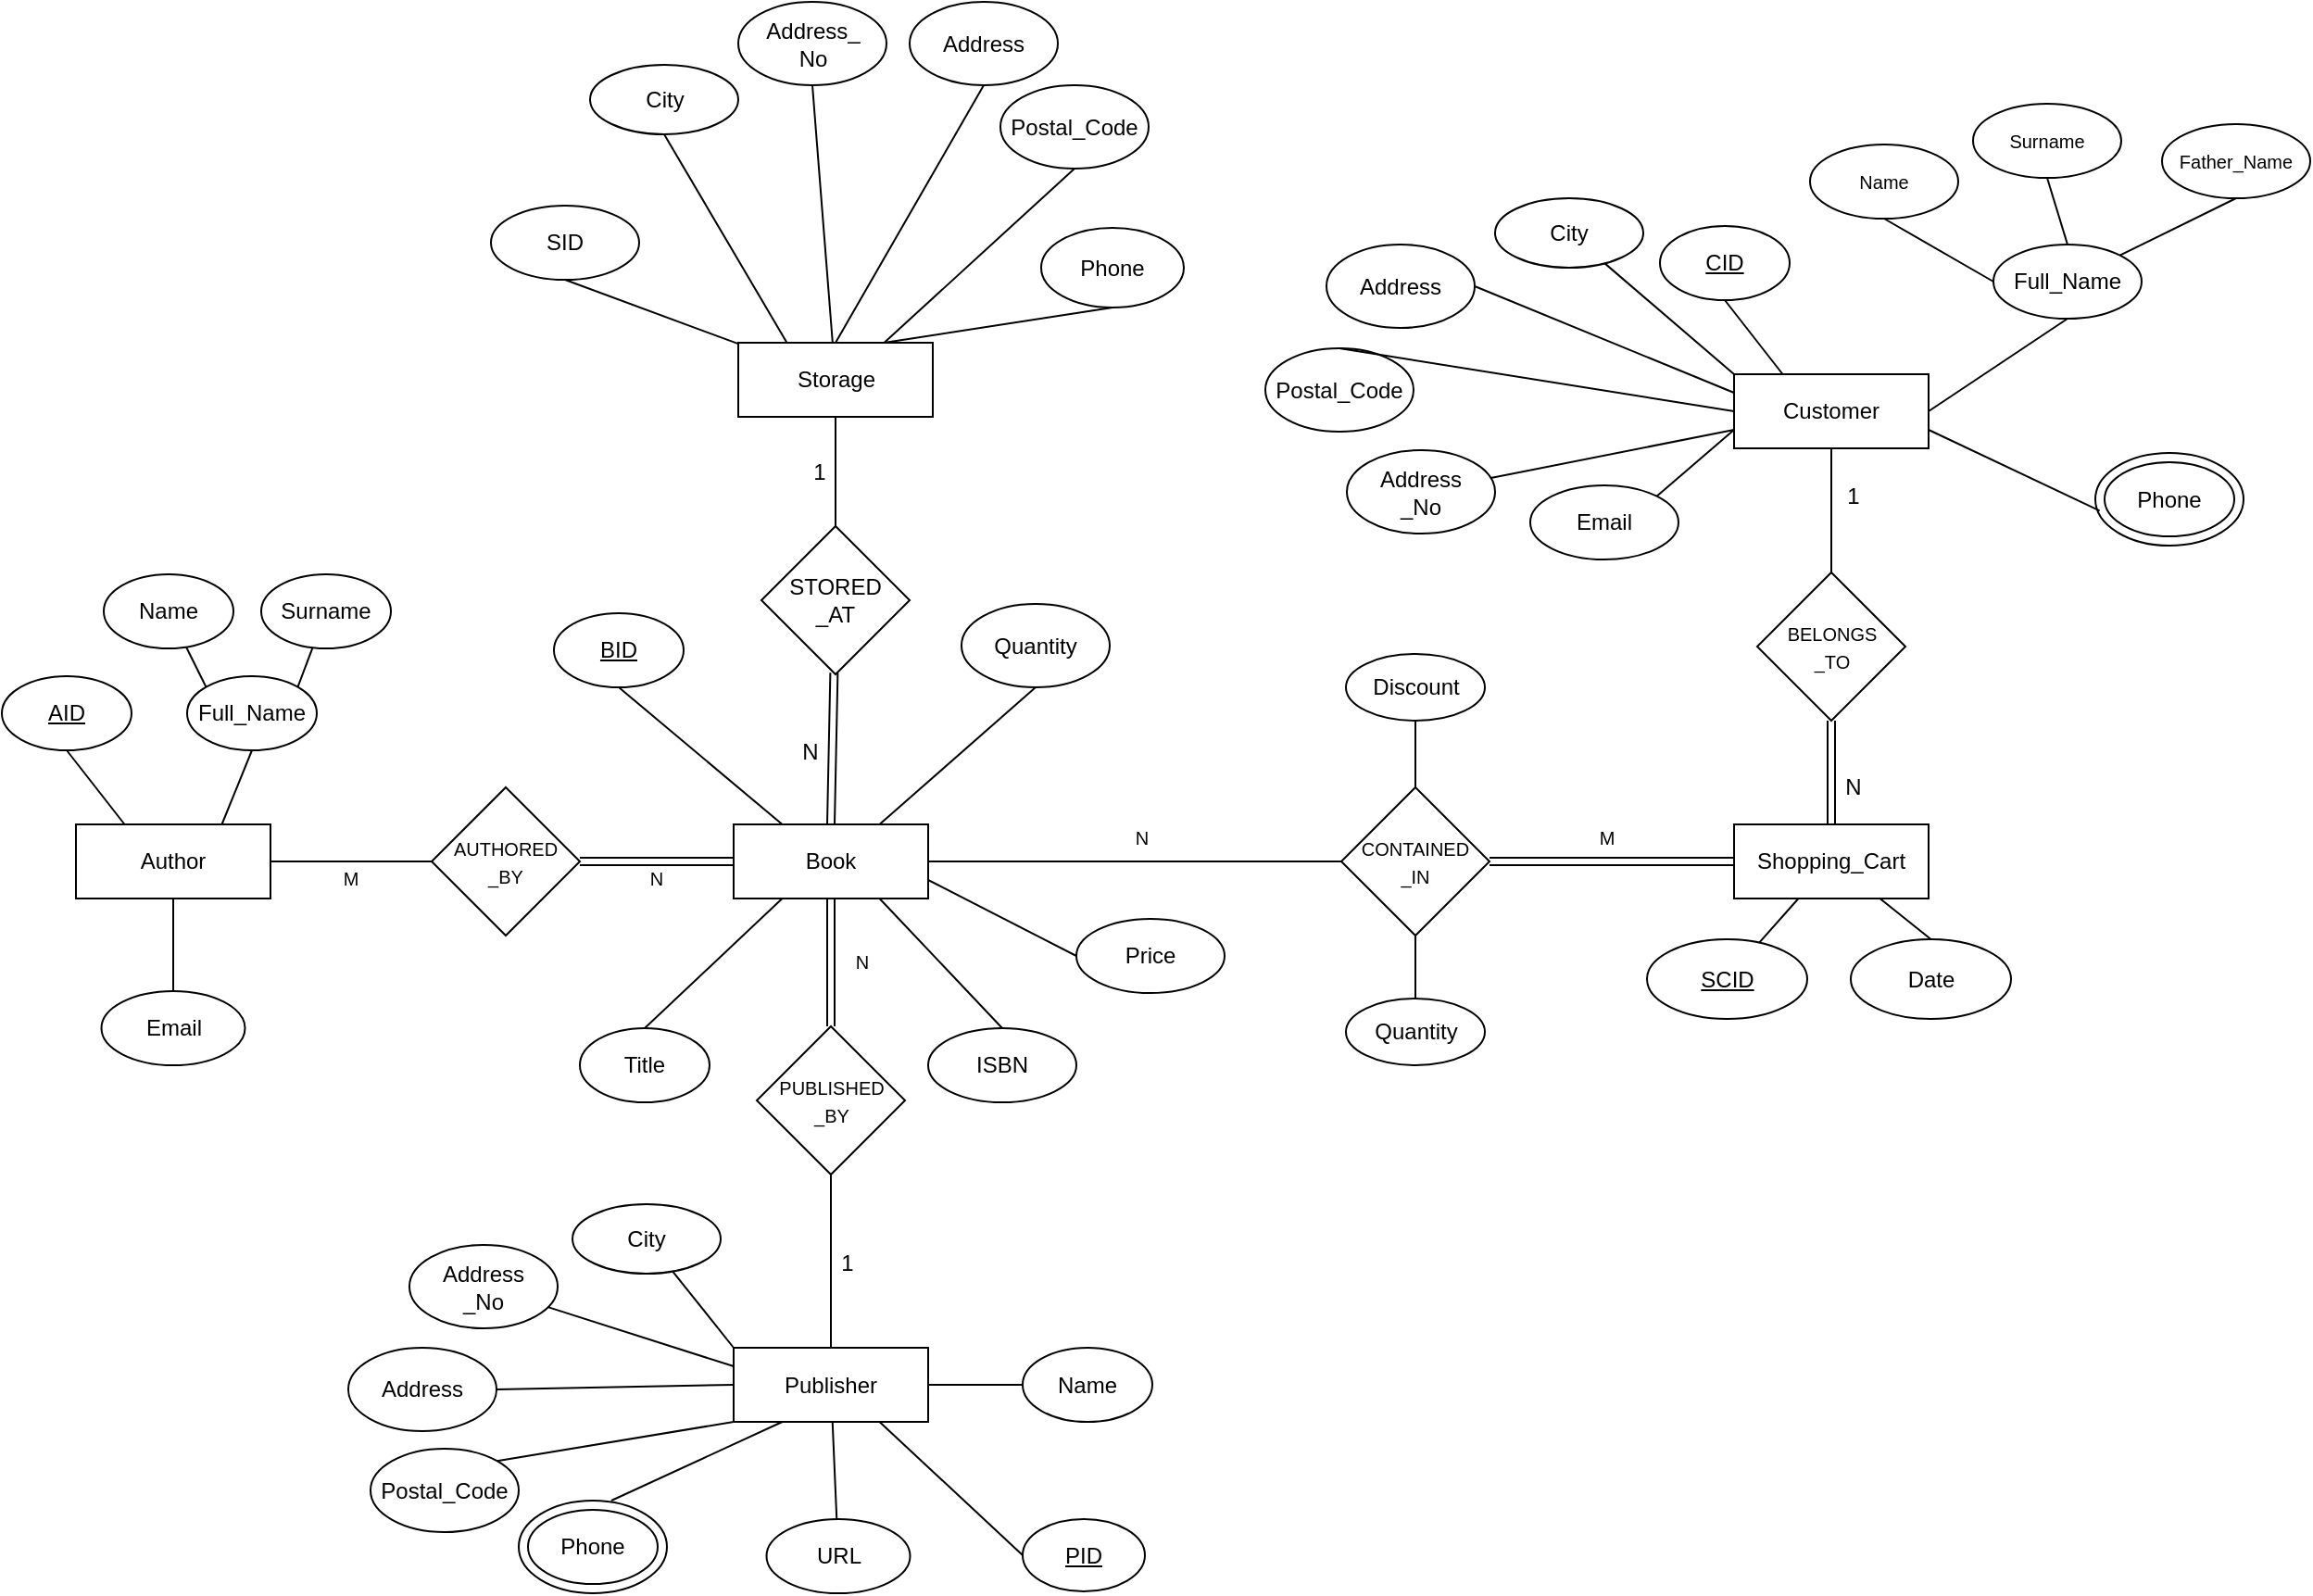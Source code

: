 <mxfile version="20.6.0" type="github">
  <diagram id="VsgBfveyjFz6Jx_ch1yv" name="Page-1">
    <mxGraphModel dx="2831" dy="794" grid="1" gridSize="11" guides="1" tooltips="1" connect="1" arrows="0" fold="1" page="1" pageScale="1" pageWidth="1169" pageHeight="1654" math="0" shadow="0">
      <root>
        <mxCell id="0" />
        <mxCell id="1" parent="0" />
        <mxCell id="6fTI-SqCHsq5oNUSL6ju-141" value="1" style="edgeStyle=none;rounded=0;orthogonalLoop=1;jettySize=auto;html=1;exitX=0.5;exitY=1;exitDx=0;exitDy=0;entryX=0.5;entryY=0;entryDx=0;entryDy=0;labelBackgroundColor=none;strokeColor=#000000;fontSize=12;startFill=1;endArrow=none;endFill=0;" parent="1" source="6fTI-SqCHsq5oNUSL6ju-108" target="6fTI-SqCHsq5oNUSL6ju-129" edge="1">
          <mxGeometry y="-9" relative="1" as="geometry">
            <mxPoint as="offset" />
          </mxGeometry>
        </mxCell>
        <mxCell id="6fTI-SqCHsq5oNUSL6ju-147" value="" style="group" parent="1" vertex="1" connectable="0">
          <mxGeometry x="12" y="847" width="602" height="265" as="geometry" />
        </mxCell>
        <mxCell id="6fTI-SqCHsq5oNUSL6ju-105" value="" style="group" parent="6fTI-SqCHsq5oNUSL6ju-147" vertex="1" connectable="0">
          <mxGeometry width="478.75" height="265" as="geometry" />
        </mxCell>
        <mxCell id="6fTI-SqCHsq5oNUSL6ju-64" value="Publisher" style="rounded=0;whiteSpace=wrap;html=1;" parent="6fTI-SqCHsq5oNUSL6ju-105" vertex="1">
          <mxGeometry x="306" y="132.5" width="105" height="40" as="geometry" />
        </mxCell>
        <mxCell id="6fTI-SqCHsq5oNUSL6ju-73" value="URL" style="ellipse;whiteSpace=wrap;html=1;rounded=0;" parent="6fTI-SqCHsq5oNUSL6ju-105" vertex="1">
          <mxGeometry x="323.75" y="225" width="77.5" height="40" as="geometry" />
        </mxCell>
        <mxCell id="6fTI-SqCHsq5oNUSL6ju-63" value="" style="edgeStyle=none;rounded=0;orthogonalLoop=1;jettySize=auto;html=1;fontSize=12;startFill=1;endArrow=none;endFill=0;" parent="6fTI-SqCHsq5oNUSL6ju-105" source="6fTI-SqCHsq5oNUSL6ju-64" target="6fTI-SqCHsq5oNUSL6ju-73" edge="1">
          <mxGeometry relative="1" as="geometry" />
        </mxCell>
        <mxCell id="6fTI-SqCHsq5oNUSL6ju-74" style="rounded=0;orthogonalLoop=1;jettySize=auto;html=1;exitX=0;exitY=0.5;exitDx=0;exitDy=0;entryX=1;entryY=0.5;entryDx=0;entryDy=0;fontSize=10;endArrow=none;endFill=0;" parent="6fTI-SqCHsq5oNUSL6ju-105" source="6fTI-SqCHsq5oNUSL6ju-64" target="6fTI-SqCHsq5oNUSL6ju-82" edge="1">
          <mxGeometry relative="1" as="geometry">
            <mxPoint x="255" y="120" as="sourcePoint" />
          </mxGeometry>
        </mxCell>
        <mxCell id="6fTI-SqCHsq5oNUSL6ju-76" value="" style="group" parent="6fTI-SqCHsq5oNUSL6ju-105" vertex="1" connectable="0">
          <mxGeometry x="190" y="215" width="80" height="50" as="geometry" />
        </mxCell>
        <mxCell id="6fTI-SqCHsq5oNUSL6ju-77" value="Phone" style="ellipse;whiteSpace=wrap;html=1;perimeterSpacing=0;shadow=0;perimeter=none;" parent="6fTI-SqCHsq5oNUSL6ju-76" vertex="1">
          <mxGeometry width="80" height="50" as="geometry" />
        </mxCell>
        <mxCell id="6fTI-SqCHsq5oNUSL6ju-78" value="Phone" style="ellipse;whiteSpace=wrap;html=1;perimeterSpacing=0;shadow=0;perimeter=none;" parent="6fTI-SqCHsq5oNUSL6ju-76" vertex="1">
          <mxGeometry x="5" y="5" width="70" height="40" as="geometry" />
        </mxCell>
        <mxCell id="6fTI-SqCHsq5oNUSL6ju-96" style="edgeStyle=none;rounded=0;orthogonalLoop=1;jettySize=auto;html=1;exitX=0.25;exitY=1;exitDx=0;exitDy=0;entryX=0.625;entryY=0;entryDx=0;entryDy=0;entryPerimeter=0;fontSize=10;startFill=1;endArrow=none;endFill=0;" parent="6fTI-SqCHsq5oNUSL6ju-105" source="6fTI-SqCHsq5oNUSL6ju-64" target="6fTI-SqCHsq5oNUSL6ju-77" edge="1">
          <mxGeometry relative="1" as="geometry" />
        </mxCell>
        <mxCell id="6fTI-SqCHsq5oNUSL6ju-82" value="Address" style="ellipse;whiteSpace=wrap;html=1;rounded=0;" parent="6fTI-SqCHsq5oNUSL6ju-105" vertex="1">
          <mxGeometry x="98" y="132.5" width="80" height="45" as="geometry" />
        </mxCell>
        <mxCell id="6fTI-SqCHsq5oNUSL6ju-83" value="City" style="ellipse;whiteSpace=wrap;html=1;rounded=0;" parent="6fTI-SqCHsq5oNUSL6ju-105" vertex="1">
          <mxGeometry x="219" y="55" width="80" height="37.5" as="geometry" />
        </mxCell>
        <mxCell id="6fTI-SqCHsq5oNUSL6ju-79" value="" style="rounded=0;orthogonalLoop=1;jettySize=auto;html=1;fontSize=10;endArrow=none;endFill=0;exitX=0;exitY=0;exitDx=0;exitDy=0;" parent="6fTI-SqCHsq5oNUSL6ju-105" source="6fTI-SqCHsq5oNUSL6ju-64" target="6fTI-SqCHsq5oNUSL6ju-83" edge="1">
          <mxGeometry relative="1" as="geometry" />
        </mxCell>
        <mxCell id="6fTI-SqCHsq5oNUSL6ju-84" value="Address&lt;br&gt;_No" style="ellipse;whiteSpace=wrap;html=1;rounded=0;" parent="6fTI-SqCHsq5oNUSL6ju-105" vertex="1">
          <mxGeometry x="131" y="77" width="80" height="45" as="geometry" />
        </mxCell>
        <mxCell id="6fTI-SqCHsq5oNUSL6ju-80" value="" style="rounded=0;orthogonalLoop=1;jettySize=auto;html=1;fontSize=10;endArrow=none;endFill=0;exitX=0;exitY=0.25;exitDx=0;exitDy=0;" parent="6fTI-SqCHsq5oNUSL6ju-105" source="6fTI-SqCHsq5oNUSL6ju-64" target="6fTI-SqCHsq5oNUSL6ju-84" edge="1">
          <mxGeometry relative="1" as="geometry" />
        </mxCell>
        <mxCell id="i2r0r5sgJxietmi1e1di-18" style="edgeStyle=none;rounded=0;orthogonalLoop=1;jettySize=auto;html=1;exitX=1;exitY=0;exitDx=0;exitDy=0;entryX=0;entryY=1;entryDx=0;entryDy=0;endArrow=none;endFill=0;" parent="6fTI-SqCHsq5oNUSL6ju-105" source="6fTI-SqCHsq5oNUSL6ju-85" target="6fTI-SqCHsq5oNUSL6ju-64" edge="1">
          <mxGeometry relative="1" as="geometry" />
        </mxCell>
        <mxCell id="6fTI-SqCHsq5oNUSL6ju-85" value="Postal_Code" style="ellipse;whiteSpace=wrap;html=1;rounded=0;" parent="6fTI-SqCHsq5oNUSL6ju-105" vertex="1">
          <mxGeometry x="110" y="187" width="80" height="45" as="geometry" />
        </mxCell>
        <mxCell id="6fTI-SqCHsq5oNUSL6ju-101" value="Name" style="ellipse;whiteSpace=wrap;html=1;" parent="6fTI-SqCHsq5oNUSL6ju-147" vertex="1">
          <mxGeometry x="462" y="132.5" width="70" height="40" as="geometry" />
        </mxCell>
        <mxCell id="6fTI-SqCHsq5oNUSL6ju-145" style="edgeStyle=none;rounded=0;orthogonalLoop=1;jettySize=auto;html=1;exitX=1;exitY=0.5;exitDx=0;exitDy=0;entryX=0;entryY=0.5;entryDx=0;entryDy=0;labelBackgroundColor=none;strokeColor=#000000;fontSize=12;startFill=1;endArrow=none;endFill=0;" parent="6fTI-SqCHsq5oNUSL6ju-147" source="6fTI-SqCHsq5oNUSL6ju-64" target="6fTI-SqCHsq5oNUSL6ju-101" edge="1">
          <mxGeometry relative="1" as="geometry" />
        </mxCell>
        <mxCell id="6fTI-SqCHsq5oNUSL6ju-67" value="&lt;u&gt;PID&lt;/u&gt;" style="ellipse;whiteSpace=wrap;html=1;" parent="6fTI-SqCHsq5oNUSL6ju-147" vertex="1">
          <mxGeometry x="462" y="225" width="66" height="39" as="geometry" />
        </mxCell>
        <mxCell id="6fTI-SqCHsq5oNUSL6ju-146" style="edgeStyle=none;rounded=0;orthogonalLoop=1;jettySize=auto;html=1;exitX=0.75;exitY=1;exitDx=0;exitDy=0;entryX=0;entryY=0.5;entryDx=0;entryDy=0;labelBackgroundColor=none;strokeColor=#000000;fontSize=12;startFill=1;endArrow=none;endFill=0;" parent="6fTI-SqCHsq5oNUSL6ju-147" source="6fTI-SqCHsq5oNUSL6ju-64" target="6fTI-SqCHsq5oNUSL6ju-67" edge="1">
          <mxGeometry relative="1" as="geometry" />
        </mxCell>
        <mxCell id="6fTI-SqCHsq5oNUSL6ju-148" value="1" style="edgeStyle=none;rounded=0;orthogonalLoop=1;jettySize=auto;html=1;exitX=0.5;exitY=1;exitDx=0;exitDy=0;entryX=0.5;entryY=0;entryDx=0;entryDy=0;labelBackgroundColor=none;strokeColor=#000000;fontSize=12;startFill=1;endArrow=none;endFill=0;" parent="1" source="6fTI-SqCHsq5oNUSL6ju-55" target="6fTI-SqCHsq5oNUSL6ju-64" edge="1">
          <mxGeometry x="0.026" y="8" relative="1" as="geometry">
            <mxPoint as="offset" />
          </mxGeometry>
        </mxCell>
        <mxCell id="6fTI-SqCHsq5oNUSL6ju-207" style="edgeStyle=none;rounded=0;orthogonalLoop=1;jettySize=auto;html=1;exitX=1;exitY=0.75;exitDx=0;exitDy=0;entryX=0;entryY=0.5;entryDx=0;entryDy=0;labelBackgroundColor=none;strokeColor=#000000;fontSize=10;startFill=1;endArrow=none;endFill=0;" parent="1" source="6fTI-SqCHsq5oNUSL6ju-8" target="6fTI-SqCHsq5oNUSL6ju-23" edge="1">
          <mxGeometry relative="1" as="geometry" />
        </mxCell>
        <mxCell id="6fTI-SqCHsq5oNUSL6ju-219" style="edgeStyle=none;rounded=0;orthogonalLoop=1;jettySize=auto;html=1;exitX=0.25;exitY=1;exitDx=0;exitDy=0;entryX=0.5;entryY=0;entryDx=0;entryDy=0;labelBackgroundColor=none;strokeColor=#000000;fontSize=10;startFill=1;endArrow=none;endFill=0;" parent="1" source="6fTI-SqCHsq5oNUSL6ju-8" target="6fTI-SqCHsq5oNUSL6ju-10" edge="1">
          <mxGeometry relative="1" as="geometry" />
        </mxCell>
        <mxCell id="6fTI-SqCHsq5oNUSL6ju-220" style="edgeStyle=none;rounded=0;orthogonalLoop=1;jettySize=auto;html=1;exitX=0.75;exitY=1;exitDx=0;exitDy=0;entryX=0.5;entryY=0;entryDx=0;entryDy=0;labelBackgroundColor=none;strokeColor=#000000;fontSize=10;startFill=1;endArrow=none;endFill=0;" parent="1" source="6fTI-SqCHsq5oNUSL6ju-8" target="6fTI-SqCHsq5oNUSL6ju-61" edge="1">
          <mxGeometry relative="1" as="geometry" />
        </mxCell>
        <mxCell id="aU7pb-YpMLklJea5VNLd-4" value="N" style="edgeStyle=orthogonalEdgeStyle;rounded=0;orthogonalLoop=1;jettySize=auto;html=1;exitX=1;exitY=0.5;exitDx=0;exitDy=0;entryX=0;entryY=0.5;entryDx=0;entryDy=0;fontSize=10;endArrow=none;endFill=0;" parent="1" source="6fTI-SqCHsq5oNUSL6ju-8" target="6fTI-SqCHsq5oNUSL6ju-174" edge="1">
          <mxGeometry x="0.033" y="13" relative="1" as="geometry">
            <mxPoint as="offset" />
            <mxPoint x="605" y="717" as="targetPoint" />
          </mxGeometry>
        </mxCell>
        <mxCell id="6fTI-SqCHsq5oNUSL6ju-8" value="Book" style="rounded=0;whiteSpace=wrap;html=1;" parent="1" vertex="1">
          <mxGeometry x="318" y="697" width="105" height="40" as="geometry" />
        </mxCell>
        <mxCell id="6fTI-SqCHsq5oNUSL6ju-217" style="edgeStyle=none;rounded=0;orthogonalLoop=1;jettySize=auto;html=1;exitX=0.5;exitY=1;exitDx=0;exitDy=0;entryX=0.25;entryY=0;entryDx=0;entryDy=0;labelBackgroundColor=none;strokeColor=#000000;fontSize=10;startFill=1;endArrow=none;endFill=0;" parent="1" source="6fTI-SqCHsq5oNUSL6ju-9" target="6fTI-SqCHsq5oNUSL6ju-8" edge="1">
          <mxGeometry relative="1" as="geometry" />
        </mxCell>
        <mxCell id="6fTI-SqCHsq5oNUSL6ju-9" value="&lt;u&gt;BID&lt;/u&gt;" style="ellipse;whiteSpace=wrap;html=1;" parent="1" vertex="1">
          <mxGeometry x="221" y="583" width="70" height="40" as="geometry" />
        </mxCell>
        <mxCell id="6fTI-SqCHsq5oNUSL6ju-10" value="Title" style="ellipse;whiteSpace=wrap;html=1;" parent="1" vertex="1">
          <mxGeometry x="235" y="807" width="70" height="40" as="geometry" />
        </mxCell>
        <mxCell id="6fTI-SqCHsq5oNUSL6ju-218" style="edgeStyle=none;rounded=0;orthogonalLoop=1;jettySize=auto;html=1;exitX=0.5;exitY=1;exitDx=0;exitDy=0;entryX=0.75;entryY=0;entryDx=0;entryDy=0;labelBackgroundColor=none;strokeColor=#000000;fontSize=10;startFill=1;endArrow=none;endFill=0;" parent="1" source="6fTI-SqCHsq5oNUSL6ju-19" target="6fTI-SqCHsq5oNUSL6ju-8" edge="1">
          <mxGeometry relative="1" as="geometry" />
        </mxCell>
        <mxCell id="6fTI-SqCHsq5oNUSL6ju-19" value="Quantity" style="ellipse;whiteSpace=wrap;html=1;rounded=0;" parent="1" vertex="1">
          <mxGeometry x="441" y="578" width="80" height="45" as="geometry" />
        </mxCell>
        <mxCell id="6fTI-SqCHsq5oNUSL6ju-23" value="&lt;font style=&quot;font-size: 12px;&quot;&gt;Price&lt;/font&gt;" style="ellipse;whiteSpace=wrap;html=1;shadow=0;sketch=0;fontSize=10;" parent="1" vertex="1">
          <mxGeometry x="503" y="748" width="80" height="40" as="geometry" />
        </mxCell>
        <mxCell id="6fTI-SqCHsq5oNUSL6ju-213" value="M" style="edgeStyle=none;rounded=0;orthogonalLoop=1;jettySize=auto;html=1;exitX=0;exitY=0.5;exitDx=0;exitDy=0;entryX=1;entryY=0.5;entryDx=0;entryDy=0;labelBackgroundColor=none;strokeColor=#000000;fontSize=10;startFill=1;endArrow=none;endFill=0;" parent="1" source="6fTI-SqCHsq5oNUSL6ju-26" target="6fTI-SqCHsq5oNUSL6ju-32" edge="1">
          <mxGeometry x="0.011" y="9" relative="1" as="geometry">
            <mxPoint as="offset" />
          </mxGeometry>
        </mxCell>
        <mxCell id="6fTI-SqCHsq5oNUSL6ju-214" value="N" style="edgeStyle=none;shape=link;rounded=0;orthogonalLoop=1;jettySize=auto;html=1;exitX=1;exitY=0.5;exitDx=0;exitDy=0;entryX=0;entryY=0.5;entryDx=0;entryDy=0;labelBackgroundColor=none;strokeColor=#000000;fontSize=10;startFill=1;endArrow=none;endFill=0;" parent="1" source="6fTI-SqCHsq5oNUSL6ju-26" target="6fTI-SqCHsq5oNUSL6ju-8" edge="1">
          <mxGeometry x="-0.012" y="-9" relative="1" as="geometry">
            <mxPoint as="offset" />
          </mxGeometry>
        </mxCell>
        <mxCell id="6fTI-SqCHsq5oNUSL6ju-26" value="&lt;font style=&quot;font-size: 10px;&quot;&gt;AUTHORED&lt;br&gt;_BY&lt;/font&gt;" style="rhombus;whiteSpace=wrap;html=1;shadow=0;sketch=0;fontSize=12;" parent="1" vertex="1">
          <mxGeometry x="155" y="677" width="80" height="80" as="geometry" />
        </mxCell>
        <mxCell id="6fTI-SqCHsq5oNUSL6ju-55" value="&lt;font style=&quot;font-size: 10px;&quot;&gt;PUBLISHED&lt;br&gt;_BY&lt;/font&gt;" style="rhombus;whiteSpace=wrap;html=1;shadow=0;sketch=0;fontSize=12;" parent="1" vertex="1">
          <mxGeometry x="330.5" y="806" width="80" height="80" as="geometry" />
        </mxCell>
        <mxCell id="6fTI-SqCHsq5oNUSL6ju-57" value="N" style="edgeStyle=none;shape=link;rounded=0;orthogonalLoop=1;jettySize=auto;html=1;exitX=0.5;exitY=1;exitDx=0;exitDy=0;entryX=0.5;entryY=0;entryDx=0;entryDy=0;fontSize=10;startFill=1;endArrow=none;endFill=0;" parent="1" source="6fTI-SqCHsq5oNUSL6ju-8" target="6fTI-SqCHsq5oNUSL6ju-55" edge="1">
          <mxGeometry x="-0.029" y="16" relative="1" as="geometry">
            <mxPoint as="offset" />
          </mxGeometry>
        </mxCell>
        <mxCell id="6fTI-SqCHsq5oNUSL6ju-61" value="&lt;font style=&quot;font-size: 12px;&quot;&gt;ISBN&lt;/font&gt;" style="ellipse;whiteSpace=wrap;html=1;shadow=0;sketch=0;fontSize=10;" parent="1" vertex="1">
          <mxGeometry x="423" y="807" width="80" height="40" as="geometry" />
        </mxCell>
        <mxCell id="6fTI-SqCHsq5oNUSL6ju-129" value="STORED&lt;br&gt;_AT" style="rhombus;whiteSpace=wrap;html=1;rounded=0;" parent="1" vertex="1">
          <mxGeometry x="333" y="536" width="80" height="80" as="geometry" />
        </mxCell>
        <mxCell id="6fTI-SqCHsq5oNUSL6ju-130" value="N" style="edgeStyle=none;rounded=0;orthogonalLoop=1;jettySize=auto;html=1;fontSize=12;startFill=1;endArrow=none;endFill=0;shape=link;exitX=0.5;exitY=0;exitDx=0;exitDy=0;" parent="1" source="6fTI-SqCHsq5oNUSL6ju-8" target="6fTI-SqCHsq5oNUSL6ju-129" edge="1">
          <mxGeometry x="-0.048" y="12" relative="1" as="geometry">
            <mxPoint x="375" y="693" as="sourcePoint" />
            <mxPoint as="offset" />
          </mxGeometry>
        </mxCell>
        <mxCell id="6fTI-SqCHsq5oNUSL6ju-210" value="" style="group" parent="1" vertex="1" connectable="0">
          <mxGeometry x="-77" y="562" width="210" height="265" as="geometry" />
        </mxCell>
        <mxCell id="6fTI-SqCHsq5oNUSL6ju-32" value="Author" style="rounded=0;whiteSpace=wrap;html=1;" parent="6fTI-SqCHsq5oNUSL6ju-210" vertex="1">
          <mxGeometry x="40" y="135" width="105" height="40" as="geometry" />
        </mxCell>
        <mxCell id="6fTI-SqCHsq5oNUSL6ju-39" style="rounded=0;orthogonalLoop=1;jettySize=auto;html=1;exitX=0.25;exitY=0;exitDx=0;exitDy=0;entryX=0.5;entryY=1;entryDx=0;entryDy=0;fontSize=10;endArrow=none;endFill=0;" parent="6fTI-SqCHsq5oNUSL6ju-210" target="6fTI-SqCHsq5oNUSL6ju-41" edge="1">
          <mxGeometry relative="1" as="geometry">
            <mxPoint x="66.25" y="135" as="sourcePoint" />
          </mxGeometry>
        </mxCell>
        <mxCell id="6fTI-SqCHsq5oNUSL6ju-40" style="rounded=0;orthogonalLoop=1;jettySize=auto;html=1;exitX=0.75;exitY=0;exitDx=0;exitDy=0;entryX=0.5;entryY=1;entryDx=0;entryDy=0;fontSize=10;endArrow=none;endFill=0;" parent="6fTI-SqCHsq5oNUSL6ju-210" target="6fTI-SqCHsq5oNUSL6ju-42" edge="1">
          <mxGeometry relative="1" as="geometry">
            <mxPoint x="118.75" y="135" as="sourcePoint" />
          </mxGeometry>
        </mxCell>
        <mxCell id="6fTI-SqCHsq5oNUSL6ju-41" value="&lt;u&gt;AID&lt;/u&gt;" style="ellipse;whiteSpace=wrap;html=1;" parent="6fTI-SqCHsq5oNUSL6ju-210" vertex="1">
          <mxGeometry y="55" width="70" height="40" as="geometry" />
        </mxCell>
        <mxCell id="6fTI-SqCHsq5oNUSL6ju-42" value="Full_Name" style="ellipse;whiteSpace=wrap;html=1;" parent="6fTI-SqCHsq5oNUSL6ju-210" vertex="1">
          <mxGeometry x="100" y="55" width="70" height="40" as="geometry" />
        </mxCell>
        <mxCell id="6fTI-SqCHsq5oNUSL6ju-43" value="Name" style="ellipse;whiteSpace=wrap;html=1;shadow=0;sketch=0;fontSize=12;" parent="6fTI-SqCHsq5oNUSL6ju-210" vertex="1">
          <mxGeometry x="55" width="70" height="40" as="geometry" />
        </mxCell>
        <mxCell id="6fTI-SqCHsq5oNUSL6ju-44" style="edgeStyle=none;rounded=0;orthogonalLoop=1;jettySize=auto;html=1;exitX=0;exitY=0;exitDx=0;exitDy=0;fontSize=12;startFill=1;endArrow=none;endFill=0;" parent="6fTI-SqCHsq5oNUSL6ju-210" source="6fTI-SqCHsq5oNUSL6ju-42" target="6fTI-SqCHsq5oNUSL6ju-43" edge="1">
          <mxGeometry relative="1" as="geometry" />
        </mxCell>
        <mxCell id="6fTI-SqCHsq5oNUSL6ju-45" value="Surname" style="ellipse;whiteSpace=wrap;html=1;shadow=0;sketch=0;fontSize=12;" parent="6fTI-SqCHsq5oNUSL6ju-210" vertex="1">
          <mxGeometry x="140" width="70" height="40" as="geometry" />
        </mxCell>
        <mxCell id="6fTI-SqCHsq5oNUSL6ju-46" style="edgeStyle=none;rounded=0;orthogonalLoop=1;jettySize=auto;html=1;exitX=1;exitY=0;exitDx=0;exitDy=0;fontSize=12;startFill=1;endArrow=none;endFill=0;" parent="6fTI-SqCHsq5oNUSL6ju-210" source="6fTI-SqCHsq5oNUSL6ju-42" target="6fTI-SqCHsq5oNUSL6ju-45" edge="1">
          <mxGeometry relative="1" as="geometry" />
        </mxCell>
        <mxCell id="6fTI-SqCHsq5oNUSL6ju-49" value="Email" style="ellipse;whiteSpace=wrap;html=1;rounded=0;" parent="6fTI-SqCHsq5oNUSL6ju-210" vertex="1">
          <mxGeometry x="53.75" y="225" width="77.5" height="40" as="geometry" />
        </mxCell>
        <mxCell id="6fTI-SqCHsq5oNUSL6ju-50" value="" style="edgeStyle=none;rounded=0;orthogonalLoop=1;jettySize=auto;html=1;fontSize=12;startFill=1;endArrow=none;endFill=0;" parent="6fTI-SqCHsq5oNUSL6ju-210" source="6fTI-SqCHsq5oNUSL6ju-32" target="6fTI-SqCHsq5oNUSL6ju-49" edge="1">
          <mxGeometry relative="1" as="geometry" />
        </mxCell>
        <mxCell id="6fTI-SqCHsq5oNUSL6ju-215" value="" style="group" parent="1" vertex="1" connectable="0">
          <mxGeometry x="613" y="308" width="556" height="494" as="geometry" />
        </mxCell>
        <mxCell id="6fTI-SqCHsq5oNUSL6ju-142" value="Shopping_Cart" style="rounded=0;whiteSpace=wrap;html=1;" parent="6fTI-SqCHsq5oNUSL6ju-215" vertex="1">
          <mxGeometry x="245" y="389" width="105" height="40" as="geometry" />
        </mxCell>
        <mxCell id="6fTI-SqCHsq5oNUSL6ju-143" value="&lt;u&gt;SCID&lt;/u&gt;" style="ellipse;whiteSpace=wrap;html=1;rounded=0;" parent="6fTI-SqCHsq5oNUSL6ju-215" vertex="1">
          <mxGeometry x="198" y="451" width="86.5" height="43" as="geometry" />
        </mxCell>
        <mxCell id="6fTI-SqCHsq5oNUSL6ju-144" value="" style="edgeStyle=none;rounded=0;orthogonalLoop=1;jettySize=auto;html=1;labelBackgroundColor=none;strokeColor=#000000;fontSize=12;startFill=1;endArrow=none;endFill=0;" parent="6fTI-SqCHsq5oNUSL6ju-215" source="6fTI-SqCHsq5oNUSL6ju-142" target="6fTI-SqCHsq5oNUSL6ju-143" edge="1">
          <mxGeometry relative="1" as="geometry" />
        </mxCell>
        <mxCell id="6fTI-SqCHsq5oNUSL6ju-165" value="&lt;font style=&quot;font-size: 10px;&quot;&gt;BELONGS&lt;br&gt;_TO&lt;/font&gt;" style="rhombus;whiteSpace=wrap;html=1;rounded=0;" parent="6fTI-SqCHsq5oNUSL6ju-215" vertex="1">
          <mxGeometry x="257.5" y="253" width="80" height="80" as="geometry" />
        </mxCell>
        <mxCell id="6fTI-SqCHsq5oNUSL6ju-166" value="N" style="edgeStyle=none;rounded=0;orthogonalLoop=1;jettySize=auto;html=1;labelBackgroundColor=none;strokeColor=#000000;fontSize=12;startFill=1;endArrow=none;endFill=0;shape=link;" parent="6fTI-SqCHsq5oNUSL6ju-215" source="6fTI-SqCHsq5oNUSL6ju-142" target="6fTI-SqCHsq5oNUSL6ju-165" edge="1">
          <mxGeometry x="-0.267" y="-10" relative="1" as="geometry">
            <mxPoint x="1" as="offset" />
          </mxGeometry>
        </mxCell>
        <mxCell id="6fTI-SqCHsq5oNUSL6ju-167" value="1" style="edgeStyle=none;rounded=0;orthogonalLoop=1;jettySize=auto;html=1;exitX=0.5;exitY=0;exitDx=0;exitDy=0;entryX=0.5;entryY=1;entryDx=0;entryDy=0;labelBackgroundColor=none;strokeColor=#000000;fontSize=12;startFill=1;endArrow=none;endFill=0;" parent="6fTI-SqCHsq5oNUSL6ju-215" source="6fTI-SqCHsq5oNUSL6ju-165" target="Fxmti2o_5BGem4VC5T3a-1" edge="1">
          <mxGeometry x="0.236" y="-10" relative="1" as="geometry">
            <mxPoint x="1" as="offset" />
          </mxGeometry>
        </mxCell>
        <mxCell id="6fTI-SqCHsq5oNUSL6ju-170" value="" style="group" parent="6fTI-SqCHsq5oNUSL6ju-215" vertex="1" connectable="0">
          <mxGeometry width="556" height="238.5" as="geometry" />
        </mxCell>
        <mxCell id="6fTI-SqCHsq5oNUSL6ju-93" value="Father_Name" style="ellipse;whiteSpace=wrap;html=1;rounded=0;shadow=0;sketch=0;fontSize=10;container=0;" parent="6fTI-SqCHsq5oNUSL6ju-170" vertex="1">
          <mxGeometry x="476" y="11" width="80" height="40" as="geometry" />
        </mxCell>
        <mxCell id="6fTI-SqCHsq5oNUSL6ju-91" value="Surname" style="ellipse;whiteSpace=wrap;html=1;rounded=0;shadow=0;sketch=0;fontSize=10;container=0;" parent="6fTI-SqCHsq5oNUSL6ju-170" vertex="1">
          <mxGeometry x="374" width="80" height="40" as="geometry" />
        </mxCell>
        <mxCell id="6fTI-SqCHsq5oNUSL6ju-89" value="Name" style="ellipse;whiteSpace=wrap;html=1;rounded=0;shadow=0;sketch=0;fontSize=10;container=0;" parent="6fTI-SqCHsq5oNUSL6ju-170" vertex="1">
          <mxGeometry x="286" y="22" width="80" height="40" as="geometry" />
        </mxCell>
        <mxCell id="Fxmti2o_5BGem4VC5T3a-1" value="Customer" style="rounded=0;whiteSpace=wrap;html=1;container=0;" parent="6fTI-SqCHsq5oNUSL6ju-170" vertex="1">
          <mxGeometry x="245" y="146" width="105" height="40" as="geometry" />
        </mxCell>
        <mxCell id="Fxmti2o_5BGem4VC5T3a-2" value="&lt;u&gt;CID&lt;/u&gt;" style="ellipse;whiteSpace=wrap;html=1;container=0;" parent="6fTI-SqCHsq5oNUSL6ju-170" vertex="1">
          <mxGeometry x="205" y="66" width="70" height="40" as="geometry" />
        </mxCell>
        <mxCell id="Fxmti2o_5BGem4VC5T3a-18" style="rounded=0;orthogonalLoop=1;jettySize=auto;html=1;exitX=0.25;exitY=0;exitDx=0;exitDy=0;entryX=0.5;entryY=1;entryDx=0;entryDy=0;fontSize=10;endArrow=none;endFill=0;" parent="6fTI-SqCHsq5oNUSL6ju-170" source="Fxmti2o_5BGem4VC5T3a-1" target="Fxmti2o_5BGem4VC5T3a-2" edge="1">
          <mxGeometry relative="1" as="geometry" />
        </mxCell>
        <mxCell id="Fxmti2o_5BGem4VC5T3a-20" value="Address" style="ellipse;whiteSpace=wrap;html=1;rounded=0;container=0;" parent="6fTI-SqCHsq5oNUSL6ju-170" vertex="1">
          <mxGeometry x="25" y="76" width="80" height="45" as="geometry" />
        </mxCell>
        <mxCell id="Fxmti2o_5BGem4VC5T3a-35" style="rounded=0;orthogonalLoop=1;jettySize=auto;html=1;exitX=0;exitY=0.25;exitDx=0;exitDy=0;entryX=1;entryY=0.5;entryDx=0;entryDy=0;fontSize=10;endArrow=none;endFill=0;" parent="6fTI-SqCHsq5oNUSL6ju-170" source="Fxmti2o_5BGem4VC5T3a-1" target="Fxmti2o_5BGem4VC5T3a-20" edge="1">
          <mxGeometry relative="1" as="geometry" />
        </mxCell>
        <mxCell id="Fxmti2o_5BGem4VC5T3a-23" value="City" style="ellipse;whiteSpace=wrap;html=1;rounded=0;container=0;" parent="6fTI-SqCHsq5oNUSL6ju-170" vertex="1">
          <mxGeometry x="116" y="51" width="80" height="37.5" as="geometry" />
        </mxCell>
        <mxCell id="Fxmti2o_5BGem4VC5T3a-24" value="" style="rounded=0;orthogonalLoop=1;jettySize=auto;html=1;fontSize=10;endArrow=none;endFill=0;exitX=0;exitY=0;exitDx=0;exitDy=0;" parent="6fTI-SqCHsq5oNUSL6ju-170" source="Fxmti2o_5BGem4VC5T3a-1" target="Fxmti2o_5BGem4VC5T3a-23" edge="1">
          <mxGeometry relative="1" as="geometry" />
        </mxCell>
        <mxCell id="Fxmti2o_5BGem4VC5T3a-25" value="Address&lt;br&gt;_No" style="ellipse;whiteSpace=wrap;html=1;rounded=0;container=0;" parent="6fTI-SqCHsq5oNUSL6ju-170" vertex="1">
          <mxGeometry x="36" y="187" width="80" height="45" as="geometry" />
        </mxCell>
        <mxCell id="Fxmti2o_5BGem4VC5T3a-26" value="" style="rounded=0;orthogonalLoop=1;jettySize=auto;html=1;fontSize=10;endArrow=none;endFill=0;exitX=0;exitY=0.75;exitDx=0;exitDy=0;" parent="6fTI-SqCHsq5oNUSL6ju-170" source="Fxmti2o_5BGem4VC5T3a-1" target="Fxmti2o_5BGem4VC5T3a-25" edge="1">
          <mxGeometry relative="1" as="geometry" />
        </mxCell>
        <mxCell id="Fxmti2o_5BGem4VC5T3a-31" value="Postal_Code" style="ellipse;whiteSpace=wrap;html=1;rounded=0;container=0;" parent="6fTI-SqCHsq5oNUSL6ju-170" vertex="1">
          <mxGeometry x="-8" y="132" width="80" height="45" as="geometry" />
        </mxCell>
        <mxCell id="Fxmti2o_5BGem4VC5T3a-32" style="rounded=0;orthogonalLoop=1;jettySize=auto;html=1;exitX=0;exitY=0.5;exitDx=0;exitDy=0;entryX=0.5;entryY=0;entryDx=0;entryDy=0;fontSize=10;endArrow=none;endFill=0;" parent="6fTI-SqCHsq5oNUSL6ju-170" source="Fxmti2o_5BGem4VC5T3a-1" target="Fxmti2o_5BGem4VC5T3a-31" edge="1">
          <mxGeometry relative="1" as="geometry" />
        </mxCell>
        <mxCell id="Fxmti2o_5BGem4VC5T3a-39" value="&lt;font style=&quot;font-size: 12px;&quot;&gt;Email&lt;/font&gt;" style="ellipse;whiteSpace=wrap;html=1;shadow=0;sketch=0;fontSize=10;container=0;" parent="6fTI-SqCHsq5oNUSL6ju-170" vertex="1">
          <mxGeometry x="135" y="206" width="80" height="40" as="geometry" />
        </mxCell>
        <mxCell id="Fxmti2o_5BGem4VC5T3a-43" style="edgeStyle=none;rounded=0;orthogonalLoop=1;jettySize=auto;html=1;exitX=0;exitY=0.75;exitDx=0;exitDy=0;entryX=1;entryY=0;entryDx=0;entryDy=0;fontSize=12;startFill=1;endArrow=none;endFill=0;" parent="6fTI-SqCHsq5oNUSL6ju-170" source="Fxmti2o_5BGem4VC5T3a-1" target="Fxmti2o_5BGem4VC5T3a-39" edge="1">
          <mxGeometry relative="1" as="geometry" />
        </mxCell>
        <mxCell id="6fTI-SqCHsq5oNUSL6ju-158" style="edgeStyle=none;rounded=0;orthogonalLoop=1;jettySize=auto;html=1;exitX=0.5;exitY=1;exitDx=0;exitDy=0;entryX=1;entryY=0.5;entryDx=0;entryDy=0;labelBackgroundColor=none;strokeColor=#000000;fontSize=12;startFill=1;endArrow=none;endFill=0;" parent="6fTI-SqCHsq5oNUSL6ju-170" source="6fTI-SqCHsq5oNUSL6ju-87" target="Fxmti2o_5BGem4VC5T3a-1" edge="1">
          <mxGeometry relative="1" as="geometry" />
        </mxCell>
        <mxCell id="6fTI-SqCHsq5oNUSL6ju-87" value="Full_Name" style="ellipse;whiteSpace=wrap;html=1;rounded=0;container=0;" parent="6fTI-SqCHsq5oNUSL6ju-170" vertex="1">
          <mxGeometry x="385" y="76" width="80" height="40" as="geometry" />
        </mxCell>
        <mxCell id="6fTI-SqCHsq5oNUSL6ju-157" style="edgeStyle=none;rounded=0;orthogonalLoop=1;jettySize=auto;html=1;exitX=0.5;exitY=1;exitDx=0;exitDy=0;entryX=1;entryY=0;entryDx=0;entryDy=0;labelBackgroundColor=none;strokeColor=#000000;fontSize=12;startFill=1;endArrow=none;endFill=0;" parent="6fTI-SqCHsq5oNUSL6ju-170" source="6fTI-SqCHsq5oNUSL6ju-93" target="6fTI-SqCHsq5oNUSL6ju-87" edge="1">
          <mxGeometry relative="1" as="geometry" />
        </mxCell>
        <mxCell id="Fxmti2o_5BGem4VC5T3a-8" value="Phone" style="ellipse;whiteSpace=wrap;html=1;perimeterSpacing=0;shadow=0;perimeter=none;container=0;" parent="6fTI-SqCHsq5oNUSL6ju-170" vertex="1">
          <mxGeometry x="440" y="188.5" width="80" height="50" as="geometry" />
        </mxCell>
        <mxCell id="Fxmti2o_5BGem4VC5T3a-6" value="Phone" style="ellipse;whiteSpace=wrap;html=1;perimeterSpacing=0;shadow=0;perimeter=none;container=0;" parent="6fTI-SqCHsq5oNUSL6ju-170" vertex="1">
          <mxGeometry x="445" y="193.5" width="70" height="40" as="geometry" />
        </mxCell>
        <mxCell id="6fTI-SqCHsq5oNUSL6ju-156" style="edgeStyle=none;rounded=0;orthogonalLoop=1;jettySize=auto;html=1;exitX=0.5;exitY=1;exitDx=0;exitDy=0;entryX=0.5;entryY=0;entryDx=0;entryDy=0;labelBackgroundColor=none;strokeColor=#000000;fontSize=12;startFill=1;endArrow=none;endFill=0;" parent="6fTI-SqCHsq5oNUSL6ju-170" source="6fTI-SqCHsq5oNUSL6ju-91" target="6fTI-SqCHsq5oNUSL6ju-87" edge="1">
          <mxGeometry relative="1" as="geometry" />
        </mxCell>
        <mxCell id="6fTI-SqCHsq5oNUSL6ju-162" style="edgeStyle=none;rounded=0;orthogonalLoop=1;jettySize=auto;html=1;exitX=1;exitY=0.75;exitDx=0;exitDy=0;entryX=-0.038;entryY=0.654;entryDx=0;entryDy=0;entryPerimeter=0;labelBackgroundColor=none;strokeColor=#000000;fontSize=12;startFill=1;endArrow=none;endFill=0;" parent="6fTI-SqCHsq5oNUSL6ju-170" source="Fxmti2o_5BGem4VC5T3a-1" target="Fxmti2o_5BGem4VC5T3a-6" edge="1">
          <mxGeometry relative="1" as="geometry" />
        </mxCell>
        <mxCell id="6fTI-SqCHsq5oNUSL6ju-155" style="edgeStyle=none;rounded=0;orthogonalLoop=1;jettySize=auto;html=1;exitX=0.5;exitY=1;exitDx=0;exitDy=0;entryX=0;entryY=0.5;entryDx=0;entryDy=0;labelBackgroundColor=none;strokeColor=#000000;fontSize=12;startFill=1;endArrow=none;endFill=0;" parent="6fTI-SqCHsq5oNUSL6ju-170" source="6fTI-SqCHsq5oNUSL6ju-89" target="6fTI-SqCHsq5oNUSL6ju-87" edge="1">
          <mxGeometry relative="1" as="geometry" />
        </mxCell>
        <mxCell id="6fTI-SqCHsq5oNUSL6ju-173" value="Date" style="ellipse;whiteSpace=wrap;html=1;rounded=0;" parent="6fTI-SqCHsq5oNUSL6ju-215" vertex="1">
          <mxGeometry x="308" y="451" width="86.5" height="43" as="geometry" />
        </mxCell>
        <mxCell id="6fTI-SqCHsq5oNUSL6ju-172" style="edgeStyle=none;rounded=0;orthogonalLoop=1;jettySize=auto;html=1;exitX=0.75;exitY=1;exitDx=0;exitDy=0;labelBackgroundColor=none;strokeColor=#000000;fontSize=10;startFill=1;endArrow=none;endFill=0;entryX=0.5;entryY=0;entryDx=0;entryDy=0;" parent="6fTI-SqCHsq5oNUSL6ju-215" source="6fTI-SqCHsq5oNUSL6ju-142" target="6fTI-SqCHsq5oNUSL6ju-173" edge="1">
          <mxGeometry relative="1" as="geometry">
            <mxPoint x="345.5" y="454" as="targetPoint" />
          </mxGeometry>
        </mxCell>
        <mxCell id="6fTI-SqCHsq5oNUSL6ju-174" value="&lt;font style=&quot;font-size: 10px;&quot;&gt;CONTAINED&lt;br&gt;_IN&lt;br&gt;&lt;/font&gt;" style="rhombus;whiteSpace=wrap;html=1;rounded=0;" parent="6fTI-SqCHsq5oNUSL6ju-215" vertex="1">
          <mxGeometry x="33" y="369" width="80" height="80" as="geometry" />
        </mxCell>
        <mxCell id="6fTI-SqCHsq5oNUSL6ju-175" value="" style="edgeStyle=none;rounded=0;orthogonalLoop=1;jettySize=auto;html=1;labelBackgroundColor=none;strokeColor=#000000;fontSize=10;startFill=1;endArrow=none;endFill=0;shape=link;" parent="6fTI-SqCHsq5oNUSL6ju-215" source="6fTI-SqCHsq5oNUSL6ju-142" target="6fTI-SqCHsq5oNUSL6ju-174" edge="1">
          <mxGeometry relative="1" as="geometry" />
        </mxCell>
        <mxCell id="aU7pb-YpMLklJea5VNLd-16" value="M" style="edgeLabel;html=1;align=center;verticalAlign=middle;resizable=0;points=[];fontSize=10;" parent="6fTI-SqCHsq5oNUSL6ju-175" vertex="1" connectable="0">
          <mxGeometry x="0.045" y="-1" relative="1" as="geometry">
            <mxPoint y="-12" as="offset" />
          </mxGeometry>
        </mxCell>
        <mxCell id="6fTI-SqCHsq5oNUSL6ju-204" value="Discount" style="ellipse;whiteSpace=wrap;html=1;rounded=0;" parent="6fTI-SqCHsq5oNUSL6ju-215" vertex="1">
          <mxGeometry x="35.5" y="297" width="75" height="36" as="geometry" />
        </mxCell>
        <mxCell id="6fTI-SqCHsq5oNUSL6ju-205" value="" style="edgeStyle=none;rounded=0;orthogonalLoop=1;jettySize=auto;html=1;labelBackgroundColor=none;strokeColor=#000000;fontSize=10;startFill=1;endArrow=none;endFill=0;" parent="6fTI-SqCHsq5oNUSL6ju-215" source="6fTI-SqCHsq5oNUSL6ju-174" target="6fTI-SqCHsq5oNUSL6ju-204" edge="1">
          <mxGeometry relative="1" as="geometry" />
        </mxCell>
        <mxCell id="6fTI-SqCHsq5oNUSL6ju-108" value="Storage" style="rounded=0;whiteSpace=wrap;html=1;rotation=0;" parent="1" vertex="1">
          <mxGeometry x="320.5" y="437" width="105" height="40" as="geometry" />
        </mxCell>
        <mxCell id="6fTI-SqCHsq5oNUSL6ju-138" style="edgeStyle=none;rounded=0;orthogonalLoop=1;jettySize=auto;html=1;exitX=0.5;exitY=1;exitDx=0;exitDy=0;labelBackgroundColor=none;strokeColor=#000000;fontSize=12;startFill=1;endArrow=none;endFill=0;" parent="1" source="6fTI-SqCHsq5oNUSL6ju-112" target="6fTI-SqCHsq5oNUSL6ju-108" edge="1">
          <mxGeometry relative="1" as="geometry" />
        </mxCell>
        <mxCell id="6fTI-SqCHsq5oNUSL6ju-112" value="&lt;font style=&quot;font-size: 12px;&quot;&gt;SID&lt;/font&gt;" style="ellipse;whiteSpace=wrap;html=1;rounded=0;shadow=0;sketch=0;fontSize=10;rotation=0;" parent="1" vertex="1">
          <mxGeometry x="187" y="363" width="80" height="40" as="geometry" />
        </mxCell>
        <mxCell id="6fTI-SqCHsq5oNUSL6ju-137" style="edgeStyle=none;rounded=0;orthogonalLoop=1;jettySize=auto;html=1;exitX=0.5;exitY=1;exitDx=0;exitDy=0;entryX=0.5;entryY=0;entryDx=0;entryDy=0;labelBackgroundColor=none;strokeColor=#000000;fontSize=12;startFill=1;endArrow=none;endFill=0;" parent="1" source="6fTI-SqCHsq5oNUSL6ju-113" target="6fTI-SqCHsq5oNUSL6ju-108" edge="1">
          <mxGeometry relative="1" as="geometry" />
        </mxCell>
        <mxCell id="6fTI-SqCHsq5oNUSL6ju-113" value="Address" style="ellipse;whiteSpace=wrap;html=1;rounded=0;rotation=0;" parent="1" vertex="1">
          <mxGeometry x="413" y="253" width="80" height="45" as="geometry" />
        </mxCell>
        <mxCell id="i2r0r5sgJxietmi1e1di-15" style="edgeStyle=none;rounded=0;orthogonalLoop=1;jettySize=auto;html=1;exitX=0.5;exitY=1;exitDx=0;exitDy=0;entryX=0.25;entryY=0;entryDx=0;entryDy=0;endArrow=none;endFill=0;" parent="1" source="6fTI-SqCHsq5oNUSL6ju-114" target="6fTI-SqCHsq5oNUSL6ju-108" edge="1">
          <mxGeometry relative="1" as="geometry" />
        </mxCell>
        <mxCell id="6fTI-SqCHsq5oNUSL6ju-114" value="City" style="ellipse;whiteSpace=wrap;html=1;rounded=0;rotation=0;" parent="1" vertex="1">
          <mxGeometry x="240.5" y="287" width="80" height="37.5" as="geometry" />
        </mxCell>
        <mxCell id="i2r0r5sgJxietmi1e1di-14" style="edgeStyle=none;rounded=0;orthogonalLoop=1;jettySize=auto;html=1;exitX=0.5;exitY=1;exitDx=0;exitDy=0;endArrow=none;endFill=0;" parent="1" source="6fTI-SqCHsq5oNUSL6ju-116" target="6fTI-SqCHsq5oNUSL6ju-108" edge="1">
          <mxGeometry relative="1" as="geometry">
            <mxPoint x="411.336" y="266.313" as="targetPoint" />
          </mxGeometry>
        </mxCell>
        <mxCell id="6fTI-SqCHsq5oNUSL6ju-116" value="Address_&lt;br&gt;No" style="ellipse;whiteSpace=wrap;html=1;rounded=0;rotation=0;" parent="1" vertex="1">
          <mxGeometry x="320.5" y="253" width="80" height="45" as="geometry" />
        </mxCell>
        <mxCell id="6fTI-SqCHsq5oNUSL6ju-118" value="Postal_Code" style="ellipse;whiteSpace=wrap;html=1;rounded=0;rotation=0;" parent="1" vertex="1">
          <mxGeometry x="462" y="298" width="80" height="45" as="geometry" />
        </mxCell>
        <mxCell id="6fTI-SqCHsq5oNUSL6ju-139" style="edgeStyle=none;rounded=0;orthogonalLoop=1;jettySize=auto;html=1;exitX=0.5;exitY=1;exitDx=0;exitDy=0;entryX=0.75;entryY=0;entryDx=0;entryDy=0;labelBackgroundColor=none;strokeColor=#000000;fontSize=12;startFill=1;endArrow=none;endFill=0;" parent="1" source="6fTI-SqCHsq5oNUSL6ju-127" target="6fTI-SqCHsq5oNUSL6ju-108" edge="1">
          <mxGeometry relative="1" as="geometry" />
        </mxCell>
        <mxCell id="6fTI-SqCHsq5oNUSL6ju-127" value="&lt;font style=&quot;font-size: 12px;&quot;&gt;Phone&lt;/font&gt;" style="ellipse;whiteSpace=wrap;html=1;rounded=0;shadow=0;sketch=0;fontSize=10;rotation=0;" parent="1" vertex="1">
          <mxGeometry x="484" y="375" width="77" height="43" as="geometry" />
        </mxCell>
        <mxCell id="i2r0r5sgJxietmi1e1di-7" value="" style="endArrow=none;html=1;rounded=0;curved=1;entryX=0.5;entryY=1;entryDx=0;entryDy=0;exitX=0.75;exitY=0;exitDx=0;exitDy=0;" parent="1" source="6fTI-SqCHsq5oNUSL6ju-108" target="6fTI-SqCHsq5oNUSL6ju-118" edge="1">
          <mxGeometry width="50" height="50" relative="1" as="geometry">
            <mxPoint x="374" y="413" as="sourcePoint" />
            <mxPoint x="424" y="363" as="targetPoint" />
          </mxGeometry>
        </mxCell>
        <mxCell id="i2r0r5sgJxietmi1e1di-16" style="edgeStyle=none;rounded=0;orthogonalLoop=1;jettySize=auto;html=1;exitX=1;exitY=0;exitDx=0;exitDy=0;endArrow=none;endFill=0;" parent="1" source="6fTI-SqCHsq5oNUSL6ju-116" target="6fTI-SqCHsq5oNUSL6ju-116" edge="1">
          <mxGeometry relative="1" as="geometry" />
        </mxCell>
        <mxCell id="UB4HhdJ-oSTyHTOXHKLZ-1" value="Quantity" style="ellipse;whiteSpace=wrap;html=1;rounded=0;" vertex="1" parent="1">
          <mxGeometry x="648.5" y="791" width="75" height="36" as="geometry" />
        </mxCell>
        <mxCell id="UB4HhdJ-oSTyHTOXHKLZ-2" value="" style="edgeStyle=none;rounded=0;orthogonalLoop=1;jettySize=auto;html=1;labelBackgroundColor=none;strokeColor=#000000;fontSize=10;startFill=1;endArrow=none;endFill=0;exitX=0.5;exitY=1;exitDx=0;exitDy=0;" edge="1" parent="1" target="UB4HhdJ-oSTyHTOXHKLZ-1" source="6fTI-SqCHsq5oNUSL6ju-174">
          <mxGeometry relative="1" as="geometry">
            <mxPoint x="697" y="860" as="sourcePoint" />
          </mxGeometry>
        </mxCell>
      </root>
    </mxGraphModel>
  </diagram>
</mxfile>
